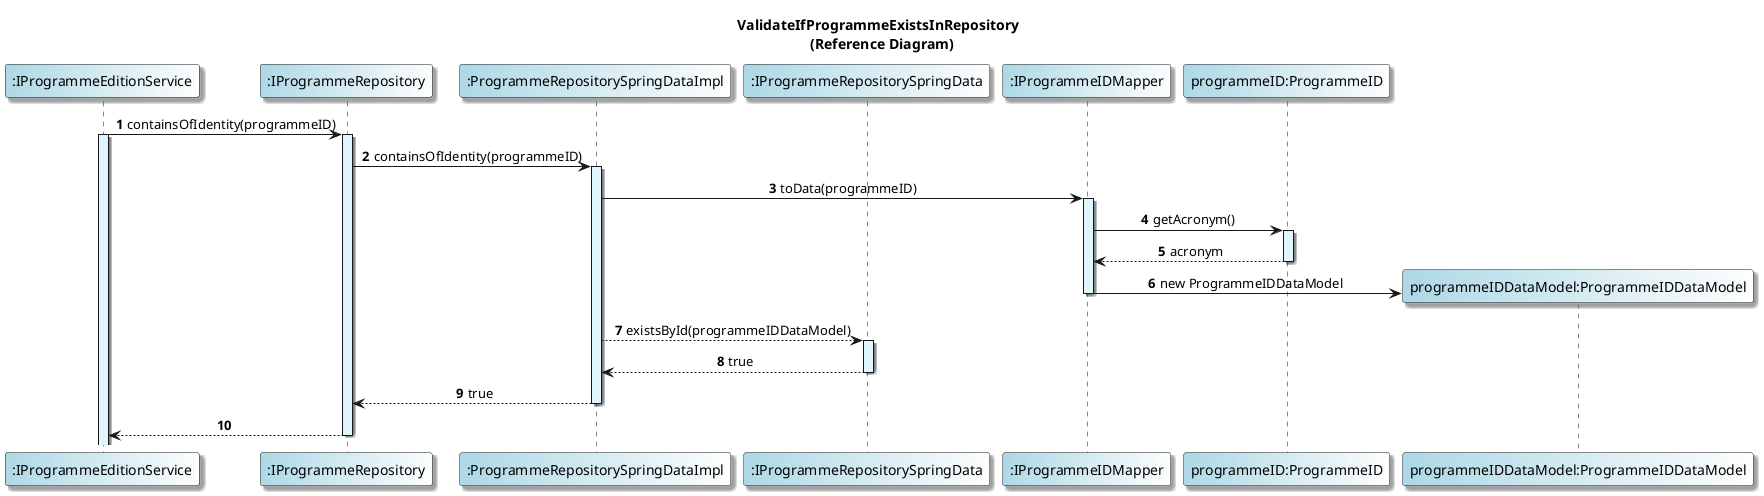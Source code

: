 @startuml
title ValidateIfProgrammeExistsInRepository \n (Reference Diagram)

skinparam titleFontName "Verdana"
skinparam defaultFontName "Verdana"
skinparam defaultTextAlignment center
skinparam shadowing true
skinparam actorBackgroundColor #lightblue
skinparam participantBackgroundColor #lightblue/white

autonumber

participant ":IProgrammeEditionService" as ProgrammeEditionService
participant ":IProgrammeRepository" as ProgrammeRepo
participant ":ProgrammeRepositorySpringDataImpl" as ProgrammeRepoSpringDataImpl
participant ":IProgrammeRepositorySpringData" as IProgrammeRepositorySpringData
participant ":IProgrammeIDMapper" as ProgrammeIDMapper

ProgrammeEditionService -> ProgrammeRepo: containsOfIdentity(programmeID)
activate ProgrammeEditionService #E1F5FE
activate ProgrammeRepo #E1F5FE
ProgrammeRepo -> ProgrammeRepoSpringDataImpl: containsOfIdentity(programmeID)
activate ProgrammeRepoSpringDataImpl #E1F5FE
ProgrammeRepoSpringDataImpl -> ProgrammeIDMapper: toData(programmeID)
activate ProgrammeIDMapper #E1F5FE
ProgrammeIDMapper -> "programmeID:ProgrammeID": getAcronym()
activate  "programmeID:ProgrammeID" #E1F5FE
 "programmeID:ProgrammeID" --> ProgrammeIDMapper: acronym
deactivate  "programmeID:ProgrammeID"
ProgrammeIDMapper -> "programmeIDDataModel:ProgrammeIDDataModel"**: new ProgrammeIDDataModel
deactivate ProgrammeIDMapper

ProgrammeRepoSpringDataImpl --> IProgrammeRepositorySpringData: existsById(programmeIDDataModel)
activate IProgrammeRepositorySpringData #E1F5FE
IProgrammeRepositorySpringData --> ProgrammeRepoSpringDataImpl: true
deactivate IProgrammeRepositorySpringData
ProgrammeRepoSpringDataImpl --> ProgrammeRepo: true
deactivate ProgrammeRepoSpringDataImpl
ProgrammeRepo --> ProgrammeEditionService
deactivate ProgrammeRepo
@enduml